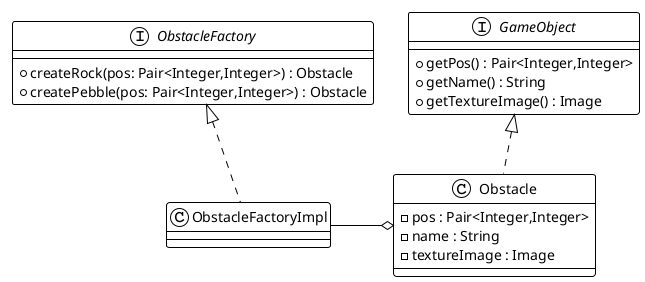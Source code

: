 @startuml Obstacle
!theme plain

interface GameObject{
    + getPos() : Pair<Integer,Integer>
    + getName() : String
    + getTextureImage() : Image
}

class Obstacle implements GameObject{
    - pos : Pair<Integer,Integer>
    - name : String 
    - textureImage : Image
}

interface ObstacleFactory{
    + createRock(pos: Pair<Integer,Integer>) : Obstacle
    + createPebble(pos: Pair<Integer,Integer>) : Obstacle
}

class ObstacleFactoryImpl implements ObstacleFactory{
}

ObstacleFactoryImpl -o Obstacle

@enduml